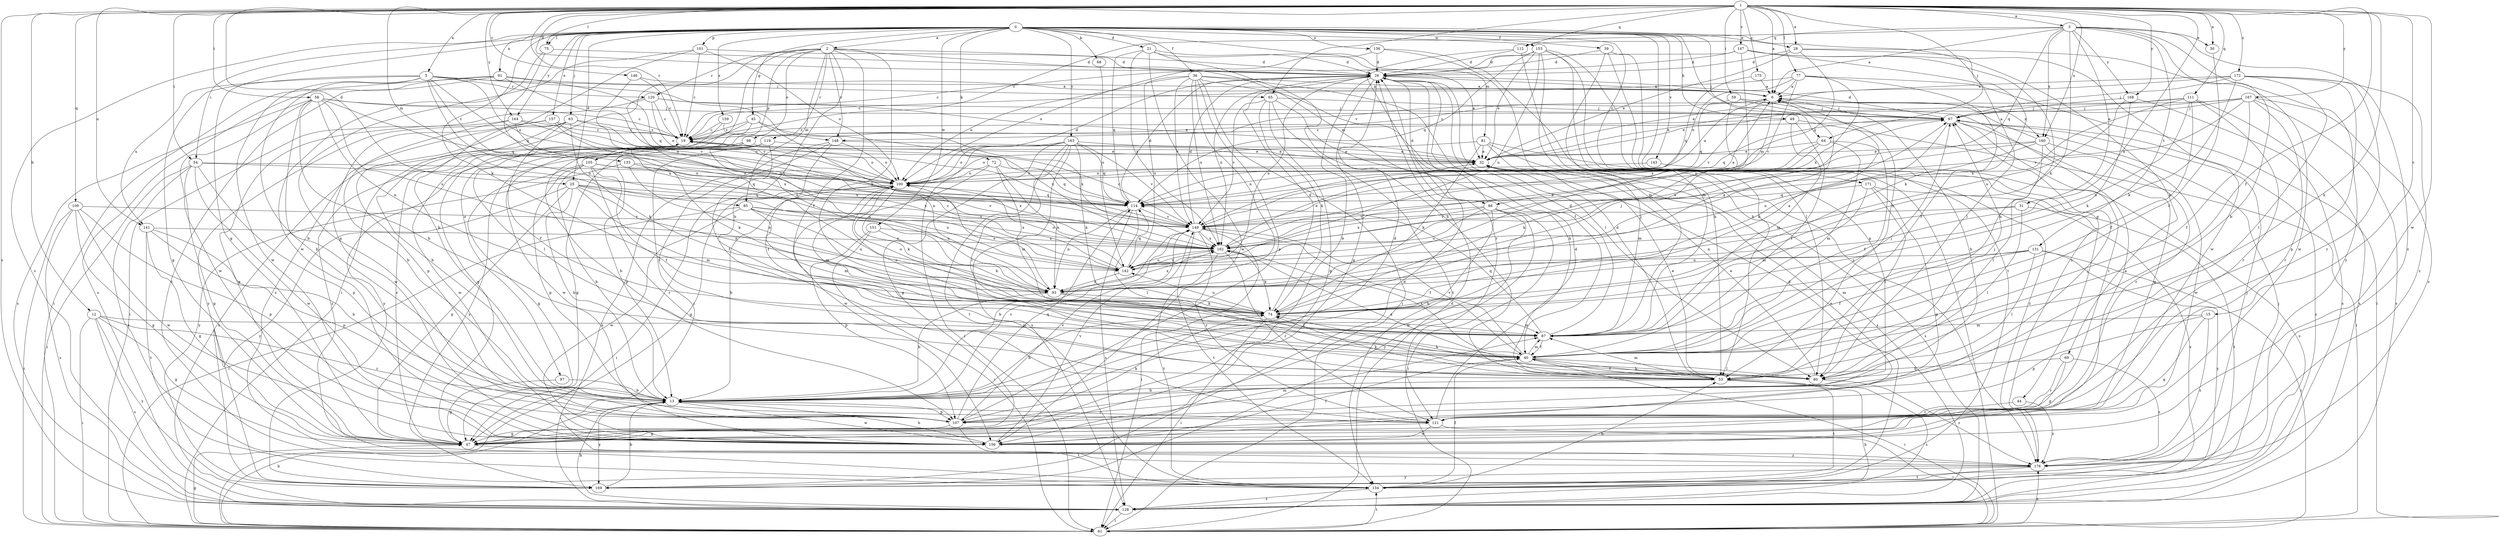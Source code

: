 strict digraph  {
0;
1;
2;
3;
5;
6;
12;
13;
15;
19;
21;
25;
26;
28;
30;
31;
32;
36;
39;
40;
44;
45;
47;
49;
53;
54;
58;
59;
61;
63;
64;
65;
67;
68;
69;
72;
74;
75;
77;
80;
81;
85;
86;
87;
91;
93;
97;
98;
100;
101;
105;
107;
109;
111;
112;
114;
119;
120;
121;
128;
131;
133;
134;
136;
141;
142;
143;
146;
147;
148;
149;
151;
153;
156;
157;
159;
160;
162;
163;
164;
167;
168;
169;
171;
172;
175;
176;
0 -> 2  [label=a];
0 -> 21  [label=d];
0 -> 25  [label=d];
0 -> 28  [label=e];
0 -> 36  [label=f];
0 -> 39  [label=f];
0 -> 44  [label=g];
0 -> 45  [label=g];
0 -> 47  [label=g];
0 -> 49  [label=h];
0 -> 53  [label=h];
0 -> 54  [label=i];
0 -> 63  [label=j];
0 -> 64  [label=j];
0 -> 68  [label=k];
0 -> 69  [label=k];
0 -> 72  [label=k];
0 -> 74  [label=k];
0 -> 75  [label=l];
0 -> 81  [label=m];
0 -> 91  [label=n];
0 -> 101  [label=p];
0 -> 128  [label=s];
0 -> 136  [label=u];
0 -> 143  [label=v];
0 -> 151  [label=w];
0 -> 153  [label=w];
0 -> 157  [label=x];
0 -> 159  [label=x];
0 -> 163  [label=y];
0 -> 164  [label=y];
0 -> 171  [label=z];
1 -> 3  [label=a];
1 -> 5  [label=a];
1 -> 6  [label=a];
1 -> 12  [label=b];
1 -> 15  [label=c];
1 -> 19  [label=c];
1 -> 25  [label=d];
1 -> 26  [label=d];
1 -> 28  [label=e];
1 -> 30  [label=e];
1 -> 40  [label=f];
1 -> 53  [label=h];
1 -> 54  [label=i];
1 -> 58  [label=i];
1 -> 59  [label=i];
1 -> 64  [label=j];
1 -> 65  [label=j];
1 -> 75  [label=l];
1 -> 77  [label=l];
1 -> 85  [label=m];
1 -> 93  [label=n];
1 -> 109  [label=q];
1 -> 111  [label=q];
1 -> 112  [label=q];
1 -> 128  [label=s];
1 -> 141  [label=u];
1 -> 146  [label=v];
1 -> 147  [label=v];
1 -> 156  [label=w];
1 -> 160  [label=x];
1 -> 164  [label=y];
1 -> 167  [label=y];
1 -> 168  [label=y];
1 -> 172  [label=z];
1 -> 175  [label=z];
2 -> 26  [label=d];
2 -> 40  [label=f];
2 -> 53  [label=h];
2 -> 61  [label=i];
2 -> 74  [label=k];
2 -> 85  [label=m];
2 -> 86  [label=m];
2 -> 97  [label=o];
2 -> 98  [label=o];
2 -> 105  [label=p];
2 -> 119  [label=r];
2 -> 120  [label=r];
2 -> 148  [label=v];
3 -> 6  [label=a];
3 -> 13  [label=b];
3 -> 19  [label=c];
3 -> 30  [label=e];
3 -> 31  [label=e];
3 -> 74  [label=k];
3 -> 112  [label=q];
3 -> 114  [label=q];
3 -> 131  [label=t];
3 -> 160  [label=x];
3 -> 168  [label=y];
3 -> 169  [label=y];
3 -> 176  [label=z];
5 -> 13  [label=b];
5 -> 47  [label=g];
5 -> 65  [label=j];
5 -> 100  [label=o];
5 -> 114  [label=q];
5 -> 120  [label=r];
5 -> 133  [label=t];
5 -> 141  [label=u];
5 -> 142  [label=u];
5 -> 148  [label=v];
5 -> 156  [label=w];
6 -> 67  [label=j];
6 -> 86  [label=m];
6 -> 148  [label=v];
6 -> 149  [label=v];
6 -> 160  [label=x];
12 -> 47  [label=g];
12 -> 61  [label=i];
12 -> 87  [label=m];
12 -> 121  [label=r];
12 -> 128  [label=s];
12 -> 169  [label=y];
13 -> 26  [label=d];
13 -> 107  [label=p];
13 -> 121  [label=r];
13 -> 149  [label=v];
13 -> 156  [label=w];
13 -> 169  [label=y];
15 -> 47  [label=g];
15 -> 87  [label=m];
15 -> 107  [label=p];
15 -> 176  [label=z];
19 -> 32  [label=e];
19 -> 74  [label=k];
19 -> 100  [label=o];
19 -> 128  [label=s];
19 -> 156  [label=w];
19 -> 176  [label=z];
21 -> 26  [label=d];
21 -> 32  [label=e];
21 -> 53  [label=h];
21 -> 114  [label=q];
21 -> 156  [label=w];
21 -> 162  [label=x];
25 -> 13  [label=b];
25 -> 47  [label=g];
25 -> 87  [label=m];
25 -> 93  [label=n];
25 -> 114  [label=q];
25 -> 142  [label=u];
25 -> 149  [label=v];
25 -> 169  [label=y];
26 -> 6  [label=a];
26 -> 13  [label=b];
26 -> 47  [label=g];
26 -> 142  [label=u];
26 -> 162  [label=x];
28 -> 26  [label=d];
28 -> 32  [label=e];
28 -> 74  [label=k];
28 -> 114  [label=q];
28 -> 156  [label=w];
30 -> 40  [label=f];
31 -> 80  [label=l];
31 -> 93  [label=n];
31 -> 134  [label=t];
31 -> 149  [label=v];
32 -> 100  [label=o];
32 -> 128  [label=s];
36 -> 6  [label=a];
36 -> 40  [label=f];
36 -> 61  [label=i];
36 -> 80  [label=l];
36 -> 93  [label=n];
36 -> 100  [label=o];
36 -> 107  [label=p];
36 -> 142  [label=u];
36 -> 149  [label=v];
36 -> 162  [label=x];
39 -> 26  [label=d];
39 -> 87  [label=m];
39 -> 134  [label=t];
39 -> 176  [label=z];
40 -> 53  [label=h];
40 -> 61  [label=i];
40 -> 67  [label=j];
40 -> 80  [label=l];
40 -> 87  [label=m];
40 -> 149  [label=v];
40 -> 162  [label=x];
44 -> 121  [label=r];
44 -> 176  [label=z];
45 -> 19  [label=c];
45 -> 80  [label=l];
45 -> 93  [label=n];
45 -> 162  [label=x];
45 -> 169  [label=y];
47 -> 6  [label=a];
47 -> 19  [label=c];
47 -> 87  [label=m];
47 -> 176  [label=z];
49 -> 19  [label=c];
49 -> 40  [label=f];
49 -> 61  [label=i];
49 -> 87  [label=m];
53 -> 13  [label=b];
53 -> 26  [label=d];
53 -> 32  [label=e];
53 -> 40  [label=f];
53 -> 67  [label=j];
53 -> 74  [label=k];
53 -> 87  [label=m];
53 -> 128  [label=s];
53 -> 134  [label=t];
54 -> 47  [label=g];
54 -> 61  [label=i];
54 -> 100  [label=o];
54 -> 107  [label=p];
54 -> 114  [label=q];
54 -> 134  [label=t];
54 -> 156  [label=w];
58 -> 13  [label=b];
58 -> 19  [label=c];
58 -> 53  [label=h];
58 -> 67  [label=j];
58 -> 93  [label=n];
58 -> 114  [label=q];
58 -> 128  [label=s];
58 -> 142  [label=u];
58 -> 156  [label=w];
59 -> 13  [label=b];
59 -> 67  [label=j];
59 -> 114  [label=q];
59 -> 162  [label=x];
61 -> 13  [label=b];
61 -> 26  [label=d];
61 -> 47  [label=g];
61 -> 134  [label=t];
61 -> 176  [label=z];
63 -> 13  [label=b];
63 -> 19  [label=c];
63 -> 40  [label=f];
63 -> 74  [label=k];
63 -> 107  [label=p];
63 -> 149  [label=v];
63 -> 176  [label=z];
64 -> 32  [label=e];
64 -> 40  [label=f];
64 -> 74  [label=k];
64 -> 87  [label=m];
64 -> 162  [label=x];
65 -> 47  [label=g];
65 -> 53  [label=h];
65 -> 67  [label=j];
65 -> 74  [label=k];
65 -> 134  [label=t];
65 -> 149  [label=v];
67 -> 19  [label=c];
67 -> 26  [label=d];
67 -> 47  [label=g];
67 -> 74  [label=k];
67 -> 114  [label=q];
67 -> 121  [label=r];
67 -> 128  [label=s];
68 -> 142  [label=u];
69 -> 47  [label=g];
69 -> 53  [label=h];
69 -> 121  [label=r];
69 -> 176  [label=z];
72 -> 87  [label=m];
72 -> 93  [label=n];
72 -> 100  [label=o];
72 -> 114  [label=q];
72 -> 156  [label=w];
74 -> 6  [label=a];
74 -> 13  [label=b];
74 -> 26  [label=d];
74 -> 61  [label=i];
74 -> 67  [label=j];
74 -> 87  [label=m];
74 -> 100  [label=o];
74 -> 142  [label=u];
75 -> 26  [label=d];
75 -> 93  [label=n];
75 -> 156  [label=w];
77 -> 6  [label=a];
77 -> 19  [label=c];
77 -> 40  [label=f];
77 -> 61  [label=i];
77 -> 100  [label=o];
77 -> 149  [label=v];
77 -> 162  [label=x];
80 -> 32  [label=e];
80 -> 74  [label=k];
80 -> 162  [label=x];
80 -> 176  [label=z];
81 -> 32  [label=e];
81 -> 74  [label=k];
81 -> 87  [label=m];
81 -> 100  [label=o];
81 -> 128  [label=s];
81 -> 176  [label=z];
85 -> 61  [label=i];
85 -> 87  [label=m];
85 -> 93  [label=n];
85 -> 142  [label=u];
85 -> 149  [label=v];
85 -> 156  [label=w];
85 -> 162  [label=x];
86 -> 13  [label=b];
86 -> 26  [label=d];
86 -> 61  [label=i];
86 -> 142  [label=u];
86 -> 149  [label=v];
86 -> 156  [label=w];
86 -> 162  [label=x];
86 -> 169  [label=y];
87 -> 26  [label=d];
87 -> 40  [label=f];
87 -> 100  [label=o];
87 -> 114  [label=q];
91 -> 6  [label=a];
91 -> 61  [label=i];
91 -> 114  [label=q];
91 -> 128  [label=s];
91 -> 134  [label=t];
91 -> 149  [label=v];
93 -> 6  [label=a];
93 -> 13  [label=b];
93 -> 40  [label=f];
93 -> 67  [label=j];
93 -> 74  [label=k];
93 -> 100  [label=o];
93 -> 162  [label=x];
97 -> 13  [label=b];
97 -> 47  [label=g];
98 -> 13  [label=b];
98 -> 32  [label=e];
98 -> 93  [label=n];
98 -> 107  [label=p];
98 -> 156  [label=w];
100 -> 6  [label=a];
100 -> 13  [label=b];
100 -> 26  [label=d];
100 -> 47  [label=g];
100 -> 61  [label=i];
100 -> 74  [label=k];
100 -> 87  [label=m];
100 -> 114  [label=q];
101 -> 13  [label=b];
101 -> 19  [label=c];
101 -> 26  [label=d];
101 -> 100  [label=o];
101 -> 107  [label=p];
105 -> 13  [label=b];
105 -> 40  [label=f];
105 -> 47  [label=g];
105 -> 100  [label=o];
105 -> 107  [label=p];
105 -> 121  [label=r];
105 -> 162  [label=x];
107 -> 47  [label=g];
107 -> 67  [label=j];
107 -> 74  [label=k];
107 -> 114  [label=q];
107 -> 134  [label=t];
107 -> 149  [label=v];
109 -> 47  [label=g];
109 -> 61  [label=i];
109 -> 107  [label=p];
109 -> 128  [label=s];
109 -> 149  [label=v];
109 -> 156  [label=w];
111 -> 32  [label=e];
111 -> 40  [label=f];
111 -> 67  [label=j];
111 -> 93  [label=n];
111 -> 121  [label=r];
111 -> 128  [label=s];
111 -> 162  [label=x];
112 -> 26  [label=d];
112 -> 121  [label=r];
112 -> 176  [label=z];
114 -> 26  [label=d];
114 -> 80  [label=l];
114 -> 93  [label=n];
114 -> 128  [label=s];
114 -> 149  [label=v];
119 -> 32  [label=e];
119 -> 40  [label=f];
119 -> 47  [label=g];
119 -> 169  [label=y];
119 -> 176  [label=z];
120 -> 19  [label=c];
120 -> 32  [label=e];
120 -> 61  [label=i];
120 -> 67  [label=j];
120 -> 93  [label=n];
120 -> 100  [label=o];
121 -> 26  [label=d];
121 -> 47  [label=g];
121 -> 61  [label=i];
121 -> 156  [label=w];
128 -> 13  [label=b];
128 -> 53  [label=h];
128 -> 61  [label=i];
131 -> 40  [label=f];
131 -> 61  [label=i];
131 -> 80  [label=l];
131 -> 87  [label=m];
131 -> 142  [label=u];
131 -> 169  [label=y];
133 -> 93  [label=n];
133 -> 100  [label=o];
133 -> 162  [label=x];
133 -> 169  [label=y];
134 -> 26  [label=d];
134 -> 40  [label=f];
134 -> 53  [label=h];
134 -> 67  [label=j];
134 -> 128  [label=s];
136 -> 26  [label=d];
136 -> 53  [label=h];
136 -> 87  [label=m];
136 -> 100  [label=o];
141 -> 13  [label=b];
141 -> 47  [label=g];
141 -> 107  [label=p];
141 -> 134  [label=t];
141 -> 162  [label=x];
142 -> 19  [label=c];
142 -> 93  [label=n];
142 -> 100  [label=o];
142 -> 114  [label=q];
142 -> 162  [label=x];
143 -> 100  [label=o];
143 -> 128  [label=s];
146 -> 6  [label=a];
146 -> 19  [label=c];
146 -> 149  [label=v];
147 -> 19  [label=c];
147 -> 26  [label=d];
147 -> 53  [label=h];
147 -> 80  [label=l];
147 -> 93  [label=n];
147 -> 156  [label=w];
148 -> 32  [label=e];
148 -> 40  [label=f];
148 -> 80  [label=l];
148 -> 100  [label=o];
148 -> 128  [label=s];
149 -> 6  [label=a];
149 -> 13  [label=b];
149 -> 19  [label=c];
149 -> 26  [label=d];
149 -> 40  [label=f];
149 -> 61  [label=i];
149 -> 121  [label=r];
149 -> 134  [label=t];
149 -> 162  [label=x];
151 -> 61  [label=i];
151 -> 74  [label=k];
151 -> 107  [label=p];
151 -> 162  [label=x];
153 -> 26  [label=d];
153 -> 32  [label=e];
153 -> 53  [label=h];
153 -> 61  [label=i];
153 -> 80  [label=l];
153 -> 107  [label=p];
153 -> 114  [label=q];
153 -> 142  [label=u];
156 -> 13  [label=b];
156 -> 32  [label=e];
156 -> 40  [label=f];
156 -> 149  [label=v];
157 -> 19  [label=c];
157 -> 100  [label=o];
157 -> 142  [label=u];
157 -> 156  [label=w];
157 -> 169  [label=y];
159 -> 19  [label=c];
159 -> 47  [label=g];
159 -> 162  [label=x];
160 -> 6  [label=a];
160 -> 32  [label=e];
160 -> 80  [label=l];
160 -> 121  [label=r];
160 -> 142  [label=u];
160 -> 156  [label=w];
160 -> 162  [label=x];
162 -> 32  [label=e];
162 -> 74  [label=k];
162 -> 121  [label=r];
162 -> 134  [label=t];
162 -> 142  [label=u];
163 -> 32  [label=e];
163 -> 47  [label=g];
163 -> 61  [label=i];
163 -> 74  [label=k];
163 -> 80  [label=l];
163 -> 100  [label=o];
163 -> 114  [label=q];
163 -> 128  [label=s];
163 -> 134  [label=t];
163 -> 149  [label=v];
164 -> 13  [label=b];
164 -> 19  [label=c];
164 -> 47  [label=g];
164 -> 100  [label=o];
164 -> 162  [label=x];
167 -> 19  [label=c];
167 -> 32  [label=e];
167 -> 40  [label=f];
167 -> 67  [label=j];
167 -> 121  [label=r];
167 -> 128  [label=s];
167 -> 149  [label=v];
167 -> 176  [label=z];
168 -> 67  [label=j];
168 -> 74  [label=k];
168 -> 128  [label=s];
168 -> 142  [label=u];
169 -> 13  [label=b];
169 -> 26  [label=d];
171 -> 47  [label=g];
171 -> 80  [label=l];
171 -> 87  [label=m];
171 -> 114  [label=q];
171 -> 128  [label=s];
172 -> 6  [label=a];
172 -> 32  [label=e];
172 -> 67  [label=j];
172 -> 74  [label=k];
172 -> 80  [label=l];
172 -> 107  [label=p];
172 -> 121  [label=r];
172 -> 176  [label=z];
175 -> 6  [label=a];
175 -> 114  [label=q];
176 -> 67  [label=j];
176 -> 134  [label=t];
176 -> 169  [label=y];
}
